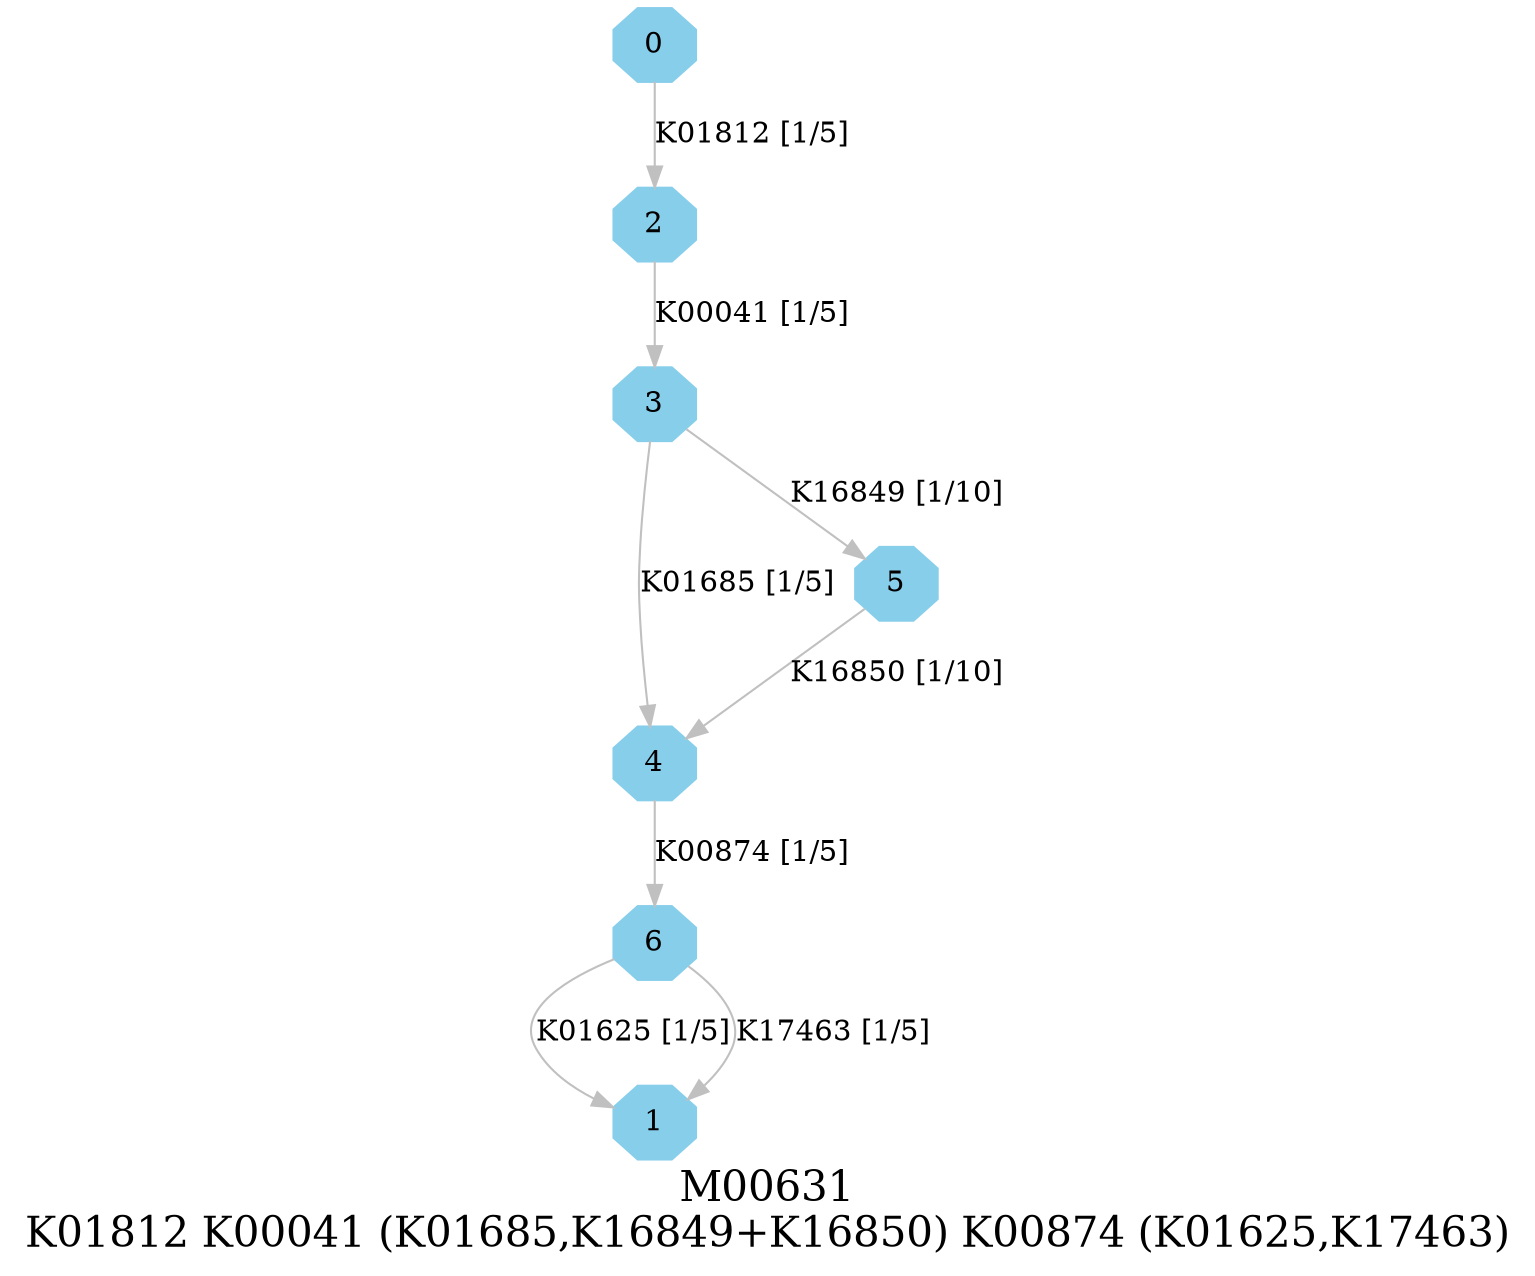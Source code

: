 digraph G {
graph [label="M00631
K01812 K00041 (K01685,K16849+K16850) K00874 (K01625,K17463)",fontsize=20];
node [shape=box,style=filled];
edge [len=3,color=grey];
{node [width=.3,height=.3,shape=octagon,style=filled,color=skyblue] 0 1 2 3 4 5 6 }
0 -> 2 [label="K01812 [1/5]"];
2 -> 3 [label="K00041 [1/5]"];
3 -> 4 [label="K01685 [1/5]"];
3 -> 5 [label="K16849 [1/10]"];
4 -> 6 [label="K00874 [1/5]"];
5 -> 4 [label="K16850 [1/10]"];
6 -> 1 [label="K01625 [1/5]"];
6 -> 1 [label="K17463 [1/5]"];
}